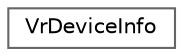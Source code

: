 digraph "Graphical Class Hierarchy"
{
 // LATEX_PDF_SIZE
  bgcolor="transparent";
  edge [fontname=Helvetica,fontsize=10,labelfontname=Helvetica,labelfontsize=10];
  node [fontname=Helvetica,fontsize=10,shape=box,height=0.2,width=0.4];
  rankdir="LR";
  Node0 [id="Node000000",label="VrDeviceInfo",height=0.2,width=0.4,color="grey40", fillcolor="white", style="filled",URL="$struct_vr_device_info.html",tooltip=" "];
}
